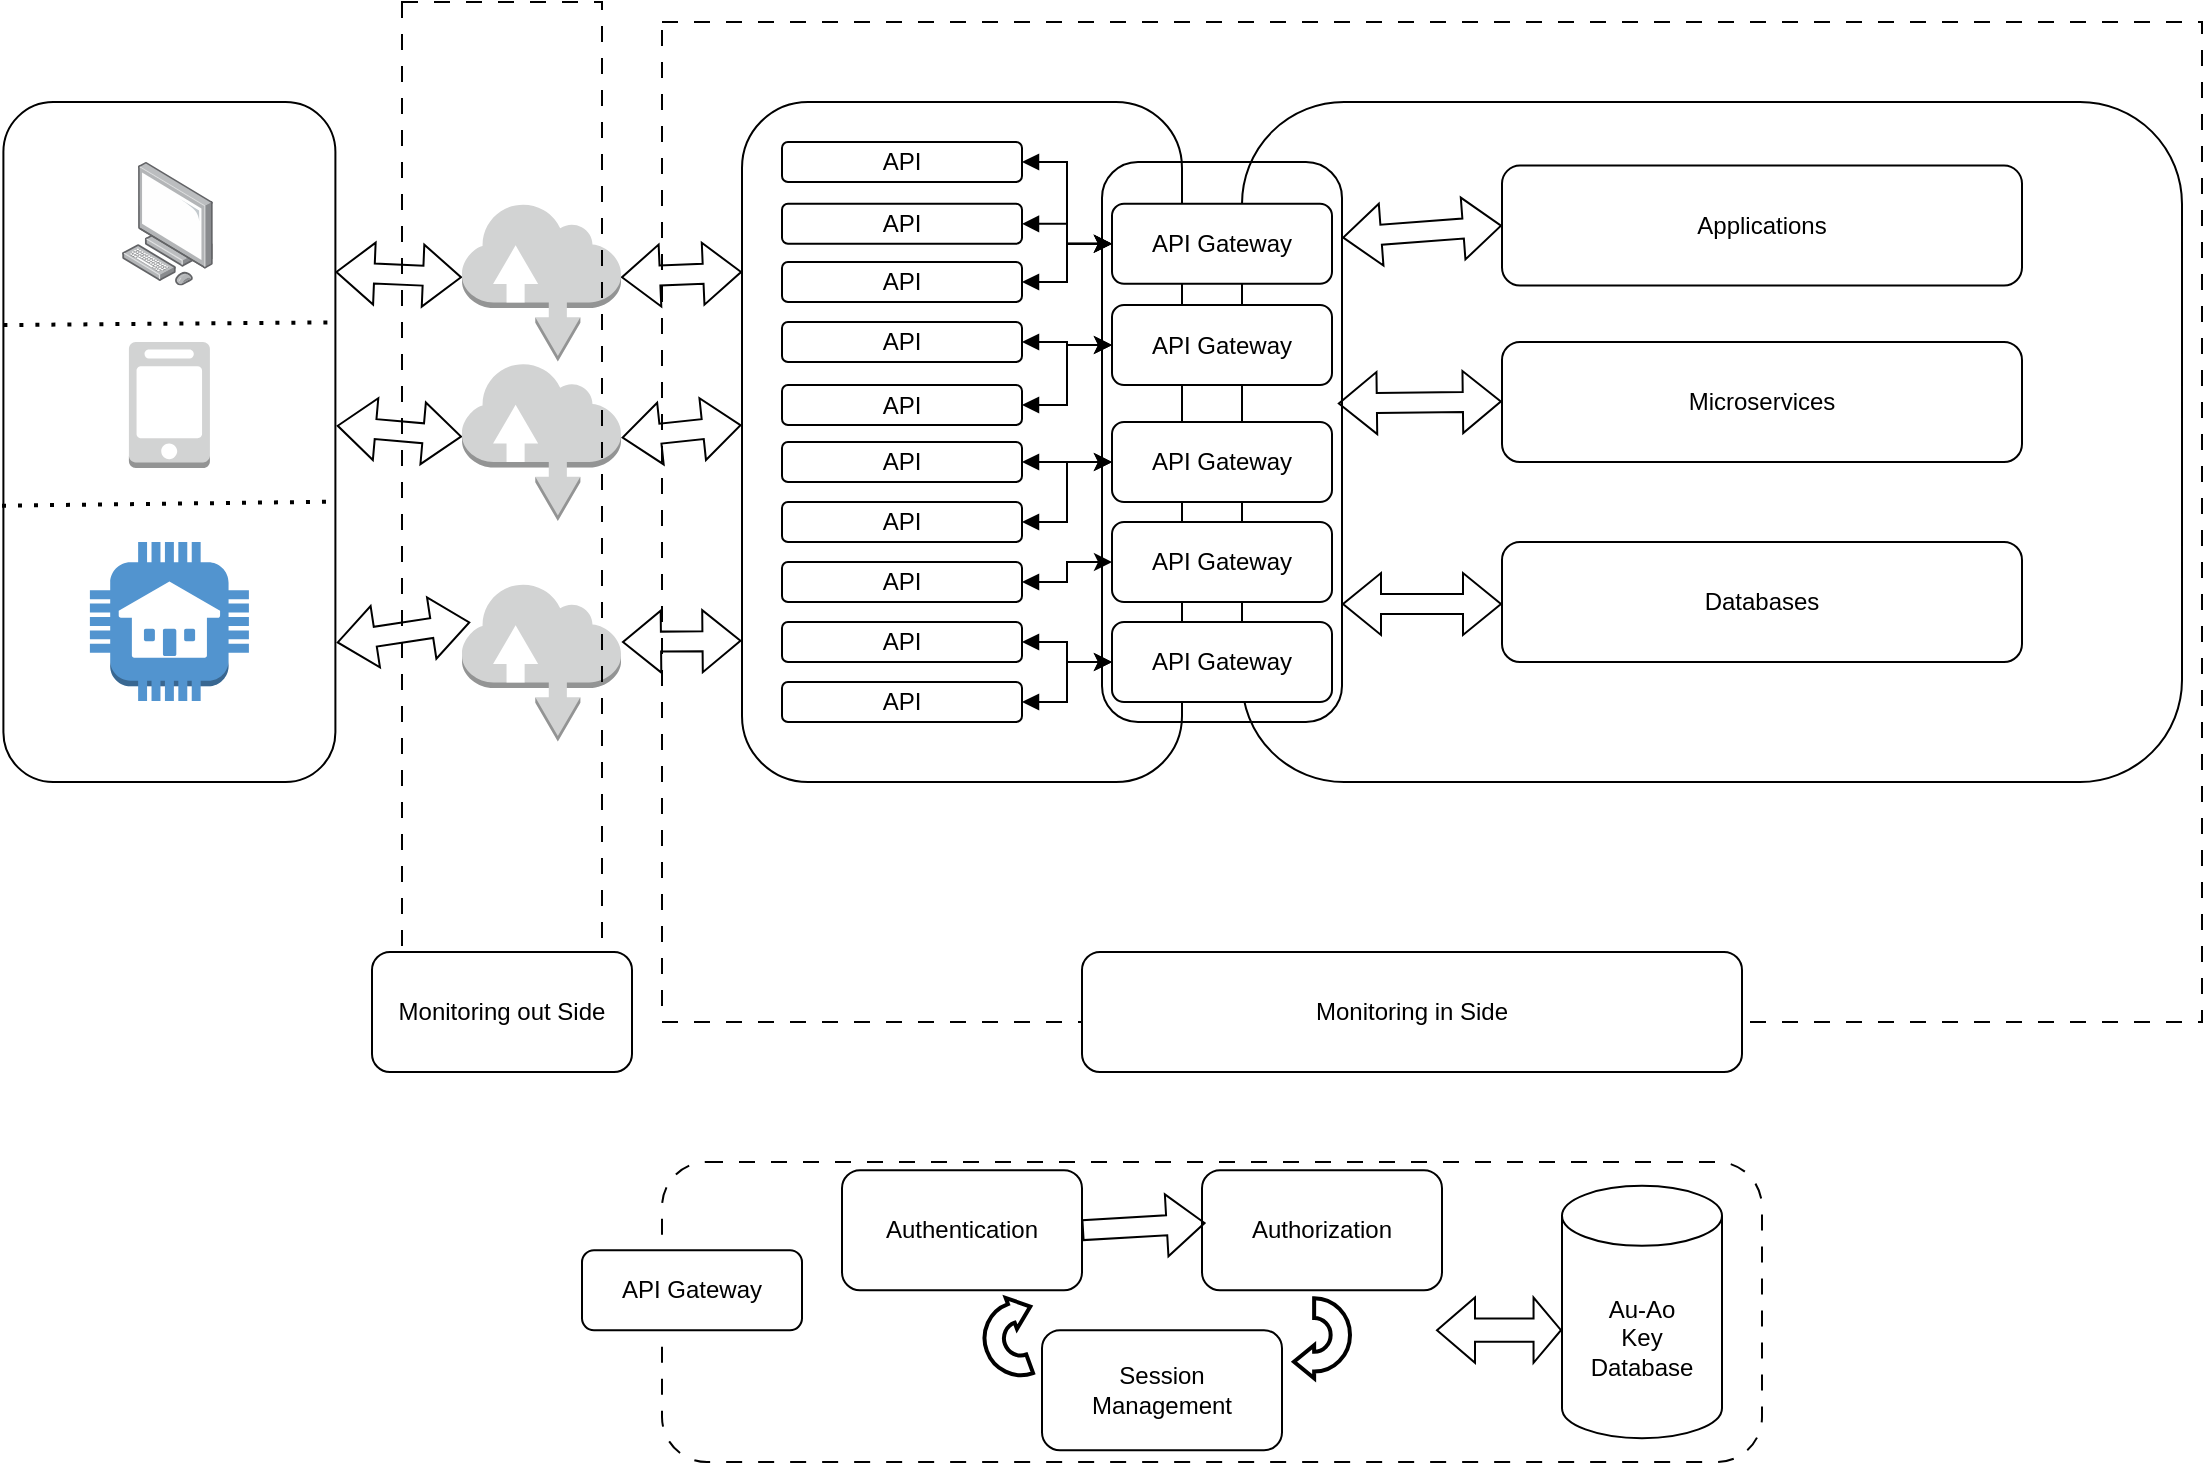 <mxfile version="21.8.2" type="github">
  <diagram name="Page-1" id="WYY53Z1zAFCPwxraEC31">
    <mxGraphModel dx="2112" dy="755" grid="1" gridSize="10" guides="1" tooltips="1" connect="1" arrows="1" fold="1" page="1" pageScale="1" pageWidth="827" pageHeight="1169" math="0" shadow="0">
      <root>
        <mxCell id="0" />
        <mxCell id="1" parent="0" />
        <mxCell id="WTgHVEhZeJ5CSSqwmLZs-28" value="" style="rounded=0;whiteSpace=wrap;html=1;fillColor=none;dashed=1;dashPattern=8 8;" vertex="1" parent="1">
          <mxGeometry x="240" y="60" width="770" height="500" as="geometry" />
        </mxCell>
        <mxCell id="WTgHVEhZeJ5CSSqwmLZs-4" value="" style="rounded=1;whiteSpace=wrap;html=1;" vertex="1" parent="1">
          <mxGeometry x="-89.3" y="100" width="166" height="340" as="geometry" />
        </mxCell>
        <mxCell id="WTgHVEhZeJ5CSSqwmLZs-1" value="" style="image;points=[];aspect=fixed;html=1;align=center;shadow=0;dashed=0;image=img/lib/allied_telesis/computer_and_terminals/Personal_Computer.svg;" vertex="1" parent="1">
          <mxGeometry x="-30.05" y="130" width="45.6" height="61.8" as="geometry" />
        </mxCell>
        <mxCell id="WTgHVEhZeJ5CSSqwmLZs-2" value="" style="outlineConnect=0;dashed=0;verticalLabelPosition=bottom;verticalAlign=top;align=center;html=1;shape=mxgraph.aws3.mobile_client;fillColor=#D2D3D3;gradientColor=none;" vertex="1" parent="1">
          <mxGeometry x="-26.55" y="220" width="40.5" height="63" as="geometry" />
        </mxCell>
        <mxCell id="WTgHVEhZeJ5CSSqwmLZs-3" value="" style="outlineConnect=0;dashed=0;verticalLabelPosition=bottom;verticalAlign=top;align=center;html=1;shape=mxgraph.aws3.house;fillColor=#5294CF;gradientColor=none;" vertex="1" parent="1">
          <mxGeometry x="-46.05" y="320" width="79.5" height="79.5" as="geometry" />
        </mxCell>
        <mxCell id="WTgHVEhZeJ5CSSqwmLZs-5" value="" style="rounded=1;whiteSpace=wrap;html=1;" vertex="1" parent="1">
          <mxGeometry x="280" y="100" width="220" height="340" as="geometry" />
        </mxCell>
        <mxCell id="WTgHVEhZeJ5CSSqwmLZs-6" value="" style="rounded=1;whiteSpace=wrap;html=1;" vertex="1" parent="1">
          <mxGeometry x="530" y="100" width="470" height="340" as="geometry" />
        </mxCell>
        <mxCell id="WTgHVEhZeJ5CSSqwmLZs-35" style="edgeStyle=orthogonalEdgeStyle;rounded=0;orthogonalLoop=1;jettySize=auto;html=1;entryX=0;entryY=0.5;entryDx=0;entryDy=0;startArrow=block;startFill=1;" edge="1" parent="1" source="WTgHVEhZeJ5CSSqwmLZs-7" target="WTgHVEhZeJ5CSSqwmLZs-19">
          <mxGeometry relative="1" as="geometry" />
        </mxCell>
        <mxCell id="WTgHVEhZeJ5CSSqwmLZs-7" value="API" style="rounded=1;whiteSpace=wrap;html=1;" vertex="1" parent="1">
          <mxGeometry x="300" y="120" width="120" height="20" as="geometry" />
        </mxCell>
        <mxCell id="WTgHVEhZeJ5CSSqwmLZs-36" style="edgeStyle=orthogonalEdgeStyle;rounded=0;orthogonalLoop=1;jettySize=auto;html=1;entryX=0;entryY=0.5;entryDx=0;entryDy=0;startArrow=block;startFill=1;" edge="1" parent="1" source="WTgHVEhZeJ5CSSqwmLZs-9" target="WTgHVEhZeJ5CSSqwmLZs-19">
          <mxGeometry relative="1" as="geometry" />
        </mxCell>
        <mxCell id="WTgHVEhZeJ5CSSqwmLZs-9" value="API" style="rounded=1;whiteSpace=wrap;html=1;" vertex="1" parent="1">
          <mxGeometry x="300" y="150.9" width="120" height="20" as="geometry" />
        </mxCell>
        <mxCell id="WTgHVEhZeJ5CSSqwmLZs-37" style="edgeStyle=orthogonalEdgeStyle;rounded=0;orthogonalLoop=1;jettySize=auto;html=1;entryX=0;entryY=0.5;entryDx=0;entryDy=0;startArrow=block;startFill=1;" edge="1" parent="1" source="WTgHVEhZeJ5CSSqwmLZs-10" target="WTgHVEhZeJ5CSSqwmLZs-19">
          <mxGeometry relative="1" as="geometry" />
        </mxCell>
        <mxCell id="WTgHVEhZeJ5CSSqwmLZs-10" value="API" style="rounded=1;whiteSpace=wrap;html=1;" vertex="1" parent="1">
          <mxGeometry x="300" y="180" width="120" height="20" as="geometry" />
        </mxCell>
        <mxCell id="WTgHVEhZeJ5CSSqwmLZs-51" style="edgeStyle=orthogonalEdgeStyle;rounded=0;orthogonalLoop=1;jettySize=auto;html=1;startArrow=block;startFill=1;" edge="1" parent="1" source="WTgHVEhZeJ5CSSqwmLZs-11" target="WTgHVEhZeJ5CSSqwmLZs-47">
          <mxGeometry relative="1" as="geometry" />
        </mxCell>
        <mxCell id="WTgHVEhZeJ5CSSqwmLZs-11" value="API" style="rounded=1;whiteSpace=wrap;html=1;" vertex="1" parent="1">
          <mxGeometry x="300" y="210" width="120" height="20" as="geometry" />
        </mxCell>
        <mxCell id="WTgHVEhZeJ5CSSqwmLZs-52" style="edgeStyle=orthogonalEdgeStyle;rounded=0;orthogonalLoop=1;jettySize=auto;html=1;startArrow=block;startFill=1;" edge="1" parent="1" source="WTgHVEhZeJ5CSSqwmLZs-12" target="WTgHVEhZeJ5CSSqwmLZs-47">
          <mxGeometry relative="1" as="geometry" />
        </mxCell>
        <mxCell id="WTgHVEhZeJ5CSSqwmLZs-12" value="API" style="rounded=1;whiteSpace=wrap;html=1;" vertex="1" parent="1">
          <mxGeometry x="300" y="241.5" width="120" height="20" as="geometry" />
        </mxCell>
        <mxCell id="WTgHVEhZeJ5CSSqwmLZs-53" style="edgeStyle=orthogonalEdgeStyle;rounded=0;orthogonalLoop=1;jettySize=auto;html=1;entryX=0;entryY=0.5;entryDx=0;entryDy=0;startArrow=block;startFill=1;" edge="1" parent="1" source="WTgHVEhZeJ5CSSqwmLZs-13" target="WTgHVEhZeJ5CSSqwmLZs-48">
          <mxGeometry relative="1" as="geometry" />
        </mxCell>
        <mxCell id="WTgHVEhZeJ5CSSqwmLZs-13" value="API" style="rounded=1;whiteSpace=wrap;html=1;" vertex="1" parent="1">
          <mxGeometry x="300" y="270" width="120" height="20" as="geometry" />
        </mxCell>
        <mxCell id="WTgHVEhZeJ5CSSqwmLZs-54" style="edgeStyle=orthogonalEdgeStyle;rounded=0;orthogonalLoop=1;jettySize=auto;html=1;entryX=0;entryY=0.5;entryDx=0;entryDy=0;startArrow=block;startFill=1;" edge="1" parent="1" source="WTgHVEhZeJ5CSSqwmLZs-14" target="WTgHVEhZeJ5CSSqwmLZs-48">
          <mxGeometry relative="1" as="geometry" />
        </mxCell>
        <mxCell id="WTgHVEhZeJ5CSSqwmLZs-14" value="API" style="rounded=1;whiteSpace=wrap;html=1;" vertex="1" parent="1">
          <mxGeometry x="300" y="300" width="120" height="20" as="geometry" />
        </mxCell>
        <mxCell id="WTgHVEhZeJ5CSSqwmLZs-55" style="edgeStyle=orthogonalEdgeStyle;rounded=0;orthogonalLoop=1;jettySize=auto;html=1;startArrow=block;startFill=1;" edge="1" parent="1" source="WTgHVEhZeJ5CSSqwmLZs-15" target="WTgHVEhZeJ5CSSqwmLZs-49">
          <mxGeometry relative="1" as="geometry" />
        </mxCell>
        <mxCell id="WTgHVEhZeJ5CSSqwmLZs-15" value="API" style="rounded=1;whiteSpace=wrap;html=1;" vertex="1" parent="1">
          <mxGeometry x="300" y="330" width="120" height="20" as="geometry" />
        </mxCell>
        <mxCell id="WTgHVEhZeJ5CSSqwmLZs-56" style="edgeStyle=orthogonalEdgeStyle;rounded=0;orthogonalLoop=1;jettySize=auto;html=1;startArrow=block;startFill=1;" edge="1" parent="1" source="WTgHVEhZeJ5CSSqwmLZs-16" target="WTgHVEhZeJ5CSSqwmLZs-50">
          <mxGeometry relative="1" as="geometry" />
        </mxCell>
        <mxCell id="WTgHVEhZeJ5CSSqwmLZs-16" value="API" style="rounded=1;whiteSpace=wrap;html=1;" vertex="1" parent="1">
          <mxGeometry x="300" y="360" width="120" height="20" as="geometry" />
        </mxCell>
        <mxCell id="WTgHVEhZeJ5CSSqwmLZs-18" value="" style="rounded=1;whiteSpace=wrap;html=1;fillColor=none;" vertex="1" parent="1">
          <mxGeometry x="460" y="130" width="120" height="280" as="geometry" />
        </mxCell>
        <mxCell id="WTgHVEhZeJ5CSSqwmLZs-57" style="edgeStyle=orthogonalEdgeStyle;rounded=0;orthogonalLoop=1;jettySize=auto;html=1;entryX=0;entryY=0.5;entryDx=0;entryDy=0;startArrow=block;startFill=1;" edge="1" parent="1" source="WTgHVEhZeJ5CSSqwmLZs-17" target="WTgHVEhZeJ5CSSqwmLZs-50">
          <mxGeometry relative="1" as="geometry" />
        </mxCell>
        <mxCell id="WTgHVEhZeJ5CSSqwmLZs-17" value="API" style="rounded=1;whiteSpace=wrap;html=1;" vertex="1" parent="1">
          <mxGeometry x="300" y="390" width="120" height="20" as="geometry" />
        </mxCell>
        <mxCell id="WTgHVEhZeJ5CSSqwmLZs-19" value="API Gateway" style="rounded=1;whiteSpace=wrap;html=1;" vertex="1" parent="1">
          <mxGeometry x="465" y="150.9" width="110" height="40" as="geometry" />
        </mxCell>
        <mxCell id="WTgHVEhZeJ5CSSqwmLZs-24" value="Microservices" style="rounded=1;whiteSpace=wrap;html=1;" vertex="1" parent="1">
          <mxGeometry x="660" y="220" width="260" height="60" as="geometry" />
        </mxCell>
        <mxCell id="WTgHVEhZeJ5CSSqwmLZs-25" value="Applications" style="rounded=1;whiteSpace=wrap;html=1;" vertex="1" parent="1">
          <mxGeometry x="660" y="131.8" width="260" height="60" as="geometry" />
        </mxCell>
        <mxCell id="WTgHVEhZeJ5CSSqwmLZs-26" value="Databases" style="rounded=1;whiteSpace=wrap;html=1;" vertex="1" parent="1">
          <mxGeometry x="660" y="320" width="260" height="60" as="geometry" />
        </mxCell>
        <mxCell id="WTgHVEhZeJ5CSSqwmLZs-29" value="" style="shape=flexArrow;endArrow=classic;startArrow=classic;html=1;rounded=0;entryX=1;entryY=0.25;entryDx=0;entryDy=0;exitX=0;exitY=0.47;exitDx=0;exitDy=0;exitPerimeter=0;" edge="1" parent="1" source="WTgHVEhZeJ5CSSqwmLZs-70" target="WTgHVEhZeJ5CSSqwmLZs-4">
          <mxGeometry width="100" height="100" relative="1" as="geometry">
            <mxPoint x="144.134" y="249.875" as="sourcePoint" />
            <mxPoint x="320" y="210" as="targetPoint" />
          </mxGeometry>
        </mxCell>
        <mxCell id="WTgHVEhZeJ5CSSqwmLZs-31" value="" style="shape=flexArrow;endArrow=classic;startArrow=classic;html=1;rounded=0;entryX=1.004;entryY=0.795;entryDx=0;entryDy=0;exitX=0.052;exitY=0.25;exitDx=0;exitDy=0;exitPerimeter=0;entryPerimeter=0;" edge="1" parent="1" source="WTgHVEhZeJ5CSSqwmLZs-69" target="WTgHVEhZeJ5CSSqwmLZs-4">
          <mxGeometry width="100" height="100" relative="1" as="geometry">
            <mxPoint x="279.75" y="369.41" as="sourcePoint" />
            <mxPoint x="196.75" y="369.41" as="targetPoint" />
          </mxGeometry>
        </mxCell>
        <mxCell id="WTgHVEhZeJ5CSSqwmLZs-32" value="" style="shape=flexArrow;endArrow=classic;startArrow=classic;html=1;rounded=0;entryX=1.004;entryY=0.476;entryDx=0;entryDy=0;exitX=0;exitY=0.47;exitDx=0;exitDy=0;exitPerimeter=0;entryPerimeter=0;" edge="1" parent="1" source="WTgHVEhZeJ5CSSqwmLZs-71" target="WTgHVEhZeJ5CSSqwmLZs-4">
          <mxGeometry width="100" height="100" relative="1" as="geometry">
            <mxPoint x="144.134" y="249.875" as="sourcePoint" />
            <mxPoint x="196.75" y="261.5" as="targetPoint" />
          </mxGeometry>
        </mxCell>
        <mxCell id="WTgHVEhZeJ5CSSqwmLZs-33" value="" style="endArrow=none;dashed=1;html=1;dashPattern=1 3;strokeWidth=2;rounded=0;entryX=1;entryY=0.324;entryDx=0;entryDy=0;entryPerimeter=0;exitX=0;exitY=0.328;exitDx=0;exitDy=0;exitPerimeter=0;" edge="1" parent="1" source="WTgHVEhZeJ5CSSqwmLZs-4" target="WTgHVEhZeJ5CSSqwmLZs-4">
          <mxGeometry width="50" height="50" relative="1" as="geometry">
            <mxPoint x="-80.05" y="240" as="sourcePoint" />
            <mxPoint x="-30.05" y="190" as="targetPoint" />
          </mxGeometry>
        </mxCell>
        <mxCell id="WTgHVEhZeJ5CSSqwmLZs-34" value="" style="endArrow=none;dashed=1;html=1;dashPattern=1 3;strokeWidth=2;rounded=0;entryX=1;entryY=0.324;entryDx=0;entryDy=0;entryPerimeter=0;exitX=0;exitY=0.328;exitDx=0;exitDy=0;exitPerimeter=0;" edge="1" parent="1">
          <mxGeometry width="50" height="50" relative="1" as="geometry">
            <mxPoint x="-90" y="301.84" as="sourcePoint" />
            <mxPoint x="76.0" y="299.84" as="targetPoint" />
          </mxGeometry>
        </mxCell>
        <mxCell id="WTgHVEhZeJ5CSSqwmLZs-47" value="API Gateway" style="rounded=1;whiteSpace=wrap;html=1;" vertex="1" parent="1">
          <mxGeometry x="465" y="201.5" width="110" height="40" as="geometry" />
        </mxCell>
        <mxCell id="WTgHVEhZeJ5CSSqwmLZs-48" value="API Gateway" style="rounded=1;whiteSpace=wrap;html=1;" vertex="1" parent="1">
          <mxGeometry x="465" y="260" width="110" height="40" as="geometry" />
        </mxCell>
        <mxCell id="WTgHVEhZeJ5CSSqwmLZs-49" value="API Gateway" style="rounded=1;whiteSpace=wrap;html=1;" vertex="1" parent="1">
          <mxGeometry x="465" y="310" width="110" height="40" as="geometry" />
        </mxCell>
        <mxCell id="WTgHVEhZeJ5CSSqwmLZs-50" value="API Gateway" style="rounded=1;whiteSpace=wrap;html=1;" vertex="1" parent="1">
          <mxGeometry x="465" y="360" width="110" height="40" as="geometry" />
        </mxCell>
        <mxCell id="WTgHVEhZeJ5CSSqwmLZs-61" value="" style="shape=flexArrow;endArrow=classic;startArrow=classic;html=1;rounded=0;entryX=1.001;entryY=0.135;entryDx=0;entryDy=0;entryPerimeter=0;exitX=0;exitY=0.5;exitDx=0;exitDy=0;" edge="1" parent="1" source="WTgHVEhZeJ5CSSqwmLZs-25" target="WTgHVEhZeJ5CSSqwmLZs-18">
          <mxGeometry width="100" height="100" relative="1" as="geometry">
            <mxPoint x="660" y="170" as="sourcePoint" />
            <mxPoint x="690" y="140" as="targetPoint" />
          </mxGeometry>
        </mxCell>
        <mxCell id="WTgHVEhZeJ5CSSqwmLZs-63" value="" style="shape=flexArrow;endArrow=classic;startArrow=classic;html=1;rounded=0;entryX=1.001;entryY=0.135;entryDx=0;entryDy=0;entryPerimeter=0;exitX=0.008;exitY=0.581;exitDx=0;exitDy=0;exitPerimeter=0;" edge="1" parent="1">
          <mxGeometry width="100" height="100" relative="1" as="geometry">
            <mxPoint x="659.92" y="249.77" as="sourcePoint" />
            <mxPoint x="577.92" y="250.77" as="targetPoint" />
          </mxGeometry>
        </mxCell>
        <mxCell id="WTgHVEhZeJ5CSSqwmLZs-64" value="" style="shape=flexArrow;endArrow=classic;startArrow=classic;html=1;rounded=0;entryX=1.001;entryY=0.135;entryDx=0;entryDy=0;entryPerimeter=0;" edge="1" parent="1">
          <mxGeometry width="100" height="100" relative="1" as="geometry">
            <mxPoint x="660" y="351" as="sourcePoint" />
            <mxPoint x="580" y="351" as="targetPoint" />
          </mxGeometry>
        </mxCell>
        <mxCell id="WTgHVEhZeJ5CSSqwmLZs-66" value="" style="shape=flexArrow;endArrow=classic;startArrow=classic;html=1;rounded=0;entryX=1;entryY=0.47;entryDx=0;entryDy=0;exitX=0.052;exitY=0.25;exitDx=0;exitDy=0;exitPerimeter=0;entryPerimeter=0;" edge="1" parent="1" source="WTgHVEhZeJ5CSSqwmLZs-28" target="WTgHVEhZeJ5CSSqwmLZs-70">
          <mxGeometry width="100" height="100" relative="1" as="geometry">
            <mxPoint x="280" y="185" as="sourcePoint" />
            <mxPoint x="219.5" y="249.875" as="targetPoint" />
          </mxGeometry>
        </mxCell>
        <mxCell id="WTgHVEhZeJ5CSSqwmLZs-68" value="" style="shape=flexArrow;endArrow=classic;startArrow=classic;html=1;rounded=0;entryX=1.004;entryY=0.476;entryDx=0;entryDy=0;exitX=0.052;exitY=0.25;exitDx=0;exitDy=0;exitPerimeter=0;entryPerimeter=0;" edge="1" parent="1">
          <mxGeometry width="100" height="100" relative="1" as="geometry">
            <mxPoint x="279.75" y="261.5" as="sourcePoint" />
            <mxPoint x="219.818" y="267.842" as="targetPoint" />
          </mxGeometry>
        </mxCell>
        <mxCell id="WTgHVEhZeJ5CSSqwmLZs-70" value="" style="outlineConnect=0;dashed=0;verticalLabelPosition=bottom;verticalAlign=top;align=center;html=1;shape=mxgraph.aws3.internet;fillColor=#D2D3D3;gradientColor=none;" vertex="1" parent="1">
          <mxGeometry x="140" y="150.25" width="79.5" height="79.5" as="geometry" />
        </mxCell>
        <mxCell id="WTgHVEhZeJ5CSSqwmLZs-71" value="" style="outlineConnect=0;dashed=0;verticalLabelPosition=bottom;verticalAlign=top;align=center;html=1;shape=mxgraph.aws3.internet;fillColor=#D2D3D3;gradientColor=none;" vertex="1" parent="1">
          <mxGeometry x="140" y="230" width="79.5" height="79.5" as="geometry" />
        </mxCell>
        <mxCell id="WTgHVEhZeJ5CSSqwmLZs-74" value="" style="shape=flexArrow;endArrow=classic;startArrow=classic;html=1;rounded=0;exitX=0.052;exitY=0.25;exitDx=0;exitDy=0;exitPerimeter=0;" edge="1" parent="1">
          <mxGeometry width="100" height="100" relative="1" as="geometry">
            <mxPoint x="279.75" y="369.41" as="sourcePoint" />
            <mxPoint x="220" y="370" as="targetPoint" />
          </mxGeometry>
        </mxCell>
        <mxCell id="WTgHVEhZeJ5CSSqwmLZs-69" value="" style="outlineConnect=0;dashed=0;verticalLabelPosition=bottom;verticalAlign=top;align=center;html=1;shape=mxgraph.aws3.internet;fillColor=#D2D3D3;gradientColor=none;" vertex="1" parent="1">
          <mxGeometry x="140" y="340.25" width="79.5" height="79.5" as="geometry" />
        </mxCell>
        <mxCell id="WTgHVEhZeJ5CSSqwmLZs-86" value="" style="group" vertex="1" connectable="0" parent="1">
          <mxGeometry x="200" y="630" width="590" height="150" as="geometry" />
        </mxCell>
        <mxCell id="WTgHVEhZeJ5CSSqwmLZs-76" value="" style="rounded=1;whiteSpace=wrap;html=1;dashed=1;dashPattern=8 8;" vertex="1" parent="WTgHVEhZeJ5CSSqwmLZs-86">
          <mxGeometry x="40" width="550" height="150" as="geometry" />
        </mxCell>
        <mxCell id="WTgHVEhZeJ5CSSqwmLZs-75" value="API Gateway" style="rounded=1;whiteSpace=wrap;html=1;" vertex="1" parent="WTgHVEhZeJ5CSSqwmLZs-86">
          <mxGeometry y="44.1" width="110" height="40" as="geometry" />
        </mxCell>
        <mxCell id="WTgHVEhZeJ5CSSqwmLZs-78" value="Authentication" style="rounded=1;whiteSpace=wrap;html=1;" vertex="1" parent="WTgHVEhZeJ5CSSqwmLZs-86">
          <mxGeometry x="130" y="4.1" width="120" height="60" as="geometry" />
        </mxCell>
        <mxCell id="WTgHVEhZeJ5CSSqwmLZs-79" value="Authorization" style="rounded=1;whiteSpace=wrap;html=1;" vertex="1" parent="WTgHVEhZeJ5CSSqwmLZs-86">
          <mxGeometry x="310" y="4.1" width="120" height="60" as="geometry" />
        </mxCell>
        <mxCell id="WTgHVEhZeJ5CSSqwmLZs-80" value="Session&lt;br&gt;Management" style="rounded=1;whiteSpace=wrap;html=1;" vertex="1" parent="WTgHVEhZeJ5CSSqwmLZs-86">
          <mxGeometry x="230" y="84.1" width="120" height="60" as="geometry" />
        </mxCell>
        <mxCell id="WTgHVEhZeJ5CSSqwmLZs-81" value="" style="shape=mxgraph.arrows.circular_arrow;html=1;verticalLabelPosition=bottom;verticalAlign=top;strokeWidth=2;strokeColor=#000000;rotation=90;" vertex="1" parent="WTgHVEhZeJ5CSSqwmLZs-86">
          <mxGeometry x="350" y="74.1" width="40" height="28" as="geometry" />
        </mxCell>
        <mxCell id="WTgHVEhZeJ5CSSqwmLZs-82" value="" style="shape=mxgraph.arrows.circular_arrow;html=1;verticalLabelPosition=bottom;verticalAlign=top;strokeWidth=2;strokeColor=#000000;rotation=-110;" vertex="1" parent="WTgHVEhZeJ5CSSqwmLZs-86">
          <mxGeometry x="195" y="74.1" width="40" height="28" as="geometry" />
        </mxCell>
        <mxCell id="WTgHVEhZeJ5CSSqwmLZs-83" value="" style="shape=flexArrow;endArrow=classic;html=1;rounded=0;entryX=0.015;entryY=0.44;entryDx=0;entryDy=0;entryPerimeter=0;exitX=1;exitY=0.5;exitDx=0;exitDy=0;" edge="1" parent="WTgHVEhZeJ5CSSqwmLZs-86" source="WTgHVEhZeJ5CSSqwmLZs-78" target="WTgHVEhZeJ5CSSqwmLZs-79">
          <mxGeometry width="50" height="50" relative="1" as="geometry">
            <mxPoint x="260" y="64.1" as="sourcePoint" />
            <mxPoint x="310" y="14.1" as="targetPoint" />
          </mxGeometry>
        </mxCell>
        <mxCell id="WTgHVEhZeJ5CSSqwmLZs-84" value="Au-Ao&lt;br&gt;Key&lt;br&gt;Database" style="shape=cylinder3;whiteSpace=wrap;html=1;boundedLbl=1;backgroundOutline=1;size=15;" vertex="1" parent="WTgHVEhZeJ5CSSqwmLZs-86">
          <mxGeometry x="490" y="11.9" width="80" height="126.2" as="geometry" />
        </mxCell>
        <mxCell id="WTgHVEhZeJ5CSSqwmLZs-85" value="" style="shape=flexArrow;endArrow=classic;startArrow=classic;html=1;rounded=0;width=11.667;startSize=4.242;" edge="1" parent="WTgHVEhZeJ5CSSqwmLZs-86">
          <mxGeometry width="100" height="100" relative="1" as="geometry">
            <mxPoint x="490" y="84.1" as="sourcePoint" />
            <mxPoint x="427" y="84.1" as="targetPoint" />
          </mxGeometry>
        </mxCell>
        <mxCell id="WTgHVEhZeJ5CSSqwmLZs-87" value="Monitoring in Side" style="rounded=1;whiteSpace=wrap;html=1;" vertex="1" parent="1">
          <mxGeometry x="450" y="525" width="330" height="60" as="geometry" />
        </mxCell>
        <mxCell id="WTgHVEhZeJ5CSSqwmLZs-88" value="" style="rounded=0;whiteSpace=wrap;html=1;fillColor=none;dashed=1;dashPattern=8 8;" vertex="1" parent="1">
          <mxGeometry x="110" y="50" width="100" height="520" as="geometry" />
        </mxCell>
        <mxCell id="WTgHVEhZeJ5CSSqwmLZs-89" value="Monitoring out Side" style="rounded=1;whiteSpace=wrap;html=1;" vertex="1" parent="1">
          <mxGeometry x="95" y="525" width="130" height="60" as="geometry" />
        </mxCell>
      </root>
    </mxGraphModel>
  </diagram>
</mxfile>
